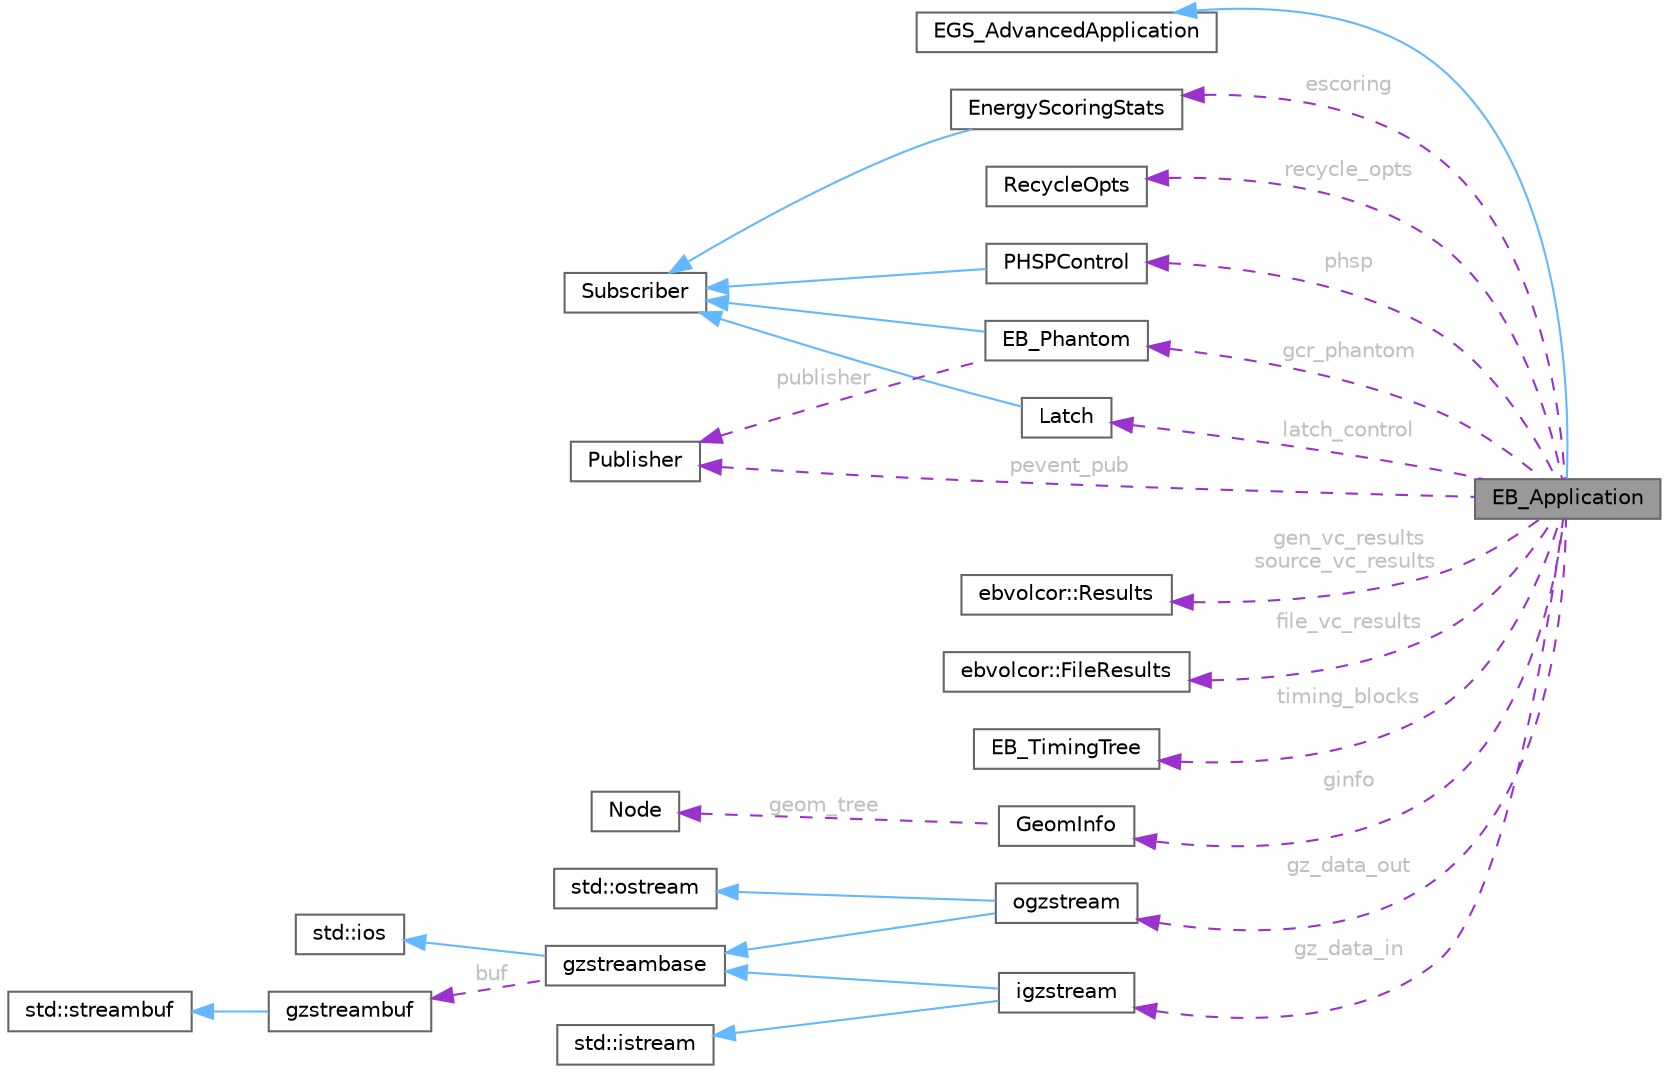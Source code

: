 digraph "EB_Application"
{
 // LATEX_PDF_SIZE
  bgcolor="transparent";
  edge [fontname=Helvetica,fontsize=10,labelfontname=Helvetica,labelfontsize=10];
  node [fontname=Helvetica,fontsize=10,shape=box,height=0.2,width=0.4];
  rankdir="LR";
  Node1 [id="Node000001",label="EB_Application",height=0.2,width=0.4,color="gray40", fillcolor="grey60", style="filled", fontcolor="black",tooltip="The main egs_brachy application class. See the Main Page for full documentation."];
  Node2 -> Node1 [id="edge1_Node000001_Node000002",dir="back",color="steelblue1",style="solid",tooltip=" "];
  Node2 [id="Node000002",label="EGS_AdvancedApplication",height=0.2,width=0.4,color="gray40", fillcolor="white", style="filled",tooltip=" "];
  Node3 -> Node1 [id="edge2_Node000001_Node000003",dir="back",color="darkorchid3",style="dashed",tooltip=" ",label=" escoring",fontcolor="grey" ];
  Node3 [id="Node000003",label="EnergyScoringStats",height=0.2,width=0.4,color="gray40", fillcolor="white", style="filled",URL="$classEnergyScoringStats.html",tooltip="a class to use for scoring information about total energy initialzed, escaping sources etc"];
  Node4 -> Node3 [id="edge3_Node000003_Node000004",dir="back",color="steelblue1",style="solid",tooltip=" "];
  Node4 [id="Node000004",label="Subscriber",height=0.2,width=0.4,color="gray40", fillcolor="white", style="filled",URL="$classSubscriber.html",tooltip=" "];
  Node5 -> Node1 [id="edge4_Node000001_Node000005",dir="back",color="darkorchid3",style="dashed",tooltip=" ",label=" recycle_opts",fontcolor="grey" ];
  Node5 [id="Node000005",label="RecycleOpts",height=0.2,width=0.4,color="gray40", fillcolor="white", style="filled",URL="$classRecycleOpts.html",tooltip=" "];
  Node6 -> Node1 [id="edge5_Node000001_Node000006",dir="back",color="darkorchid3",style="dashed",tooltip=" ",label=" phsp",fontcolor="grey" ];
  Node6 [id="Node000006",label="PHSPControl",height=0.2,width=0.4,color="gray40", fillcolor="white", style="filled",URL="$classPHSPControl.html",tooltip=" "];
  Node4 -> Node6 [id="edge6_Node000006_Node000004",dir="back",color="steelblue1",style="solid",tooltip=" "];
  Node7 -> Node1 [id="edge7_Node000001_Node000007",dir="back",color="darkorchid3",style="dashed",tooltip=" ",label=" ginfo",fontcolor="grey" ];
  Node7 [id="Node000007",label="GeomInfo",height=0.2,width=0.4,color="gray40", fillcolor="white", style="filled",URL="$classGeomInfo.html",tooltip="a container for organizing meta data about the geometries"];
  Node8 -> Node7 [id="edge8_Node000007_Node000008",dir="back",color="darkorchid3",style="dashed",tooltip=" ",label=" geom_tree",fontcolor="grey" ];
  Node8 [id="Node000008",label="Node",height=0.2,width=0.4,color="gray40", fillcolor="white", style="filled",URL="$classNode.html",tooltip=" "];
  Node9 -> Node1 [id="edge9_Node000001_Node000009",dir="back",color="darkorchid3",style="dashed",tooltip=" ",label=" gcr_phantom",fontcolor="grey" ];
  Node9 [id="Node000009",label="EB_Phantom",height=0.2,width=0.4,color="gray40", fillcolor="white", style="filled",URL="$classEB__Phantom.html",tooltip="A class to represent a single phantom for scoring dose in egs_brachy."];
  Node4 -> Node9 [id="edge10_Node000009_Node000004",dir="back",color="steelblue1",style="solid",tooltip=" "];
  Node10 -> Node9 [id="edge11_Node000009_Node000010",dir="back",color="darkorchid3",style="dashed",tooltip=" ",label=" publisher",fontcolor="grey" ];
  Node10 [id="Node000010",label="Publisher",height=0.2,width=0.4,color="gray40", fillcolor="white", style="filled",URL="$classPublisher.html",tooltip=" "];
  Node11 -> Node1 [id="edge12_Node000001_Node000011",dir="back",color="darkorchid3",style="dashed",tooltip=" ",label=" gen_vc_results\nsource_vc_results",fontcolor="grey" ];
  Node11 [id="Node000011",label="ebvolcor::Results",height=0.2,width=0.4,color="gray40", fillcolor="white", style="filled",URL="$structebvolcor_1_1Results.html",tooltip="Struct used to collect and output results about a volume correction run."];
  Node12 -> Node1 [id="edge13_Node000001_Node000012",dir="back",color="darkorchid3",style="dashed",tooltip=" ",label=" file_vc_results",fontcolor="grey" ];
  Node12 [id="Node000012",label="ebvolcor::FileResults",height=0.2,width=0.4,color="gray40", fillcolor="white", style="filled",URL="$structebvolcor_1_1FileResults.html",tooltip=" "];
  Node10 -> Node1 [id="edge14_Node000001_Node000010",dir="back",color="darkorchid3",style="dashed",tooltip=" ",label=" pevent_pub",fontcolor="grey" ];
  Node13 -> Node1 [id="edge15_Node000001_Node000013",dir="back",color="darkorchid3",style="dashed",tooltip=" ",label=" timing_blocks",fontcolor="grey" ];
  Node13 [id="Node000013",label="EB_TimingTree",height=0.2,width=0.4,color="gray40", fillcolor="white", style="filled",URL="$classEB__TimingTree.html",tooltip=" "];
  Node14 -> Node1 [id="edge16_Node000001_Node000014",dir="back",color="darkorchid3",style="dashed",tooltip=" ",label=" gz_data_out",fontcolor="grey" ];
  Node14 [id="Node000014",label="ogzstream",height=0.2,width=0.4,color="gray40", fillcolor="white", style="filled",URL="$classogzstream.html",tooltip=" "];
  Node15 -> Node14 [id="edge17_Node000014_Node000015",dir="back",color="steelblue1",style="solid",tooltip=" "];
  Node15 [id="Node000015",label="gzstreambase",height=0.2,width=0.4,color="gray40", fillcolor="white", style="filled",URL="$classgzstreambase.html",tooltip=" "];
  Node16 -> Node15 [id="edge18_Node000015_Node000016",dir="back",color="steelblue1",style="solid",tooltip=" "];
  Node16 [id="Node000016",label="std::ios",height=0.2,width=0.4,color="gray40", fillcolor="white", style="filled",tooltip=" "];
  Node17 -> Node15 [id="edge19_Node000015_Node000017",dir="back",color="darkorchid3",style="dashed",tooltip=" ",label=" buf",fontcolor="grey" ];
  Node17 [id="Node000017",label="gzstreambuf",height=0.2,width=0.4,color="gray40", fillcolor="white", style="filled",URL="$classgzstreambuf.html",tooltip=" "];
  Node18 -> Node17 [id="edge20_Node000017_Node000018",dir="back",color="steelblue1",style="solid",tooltip=" "];
  Node18 [id="Node000018",label="std::streambuf",height=0.2,width=0.4,color="gray40", fillcolor="white", style="filled",tooltip=" "];
  Node19 -> Node14 [id="edge21_Node000014_Node000019",dir="back",color="steelblue1",style="solid",tooltip=" "];
  Node19 [id="Node000019",label="std::ostream",height=0.2,width=0.4,color="gray40", fillcolor="white", style="filled",tooltip=" "];
  Node20 -> Node1 [id="edge22_Node000001_Node000020",dir="back",color="darkorchid3",style="dashed",tooltip=" ",label=" gz_data_in",fontcolor="grey" ];
  Node20 [id="Node000020",label="igzstream",height=0.2,width=0.4,color="gray40", fillcolor="white", style="filled",URL="$classigzstream.html",tooltip=" "];
  Node15 -> Node20 [id="edge23_Node000020_Node000015",dir="back",color="steelblue1",style="solid",tooltip=" "];
  Node21 -> Node20 [id="edge24_Node000020_Node000021",dir="back",color="steelblue1",style="solid",tooltip=" "];
  Node21 [id="Node000021",label="std::istream",height=0.2,width=0.4,color="gray40", fillcolor="white", style="filled",tooltip=" "];
  Node22 -> Node1 [id="edge25_Node000001_Node000022",dir="back",color="darkorchid3",style="dashed",tooltip=" ",label=" latch_control",fontcolor="grey" ];
  Node22 [id="Node000022",label="Latch",height=0.2,width=0.4,color="gray40", fillcolor="white", style="filled",URL="$classLatch.html",tooltip="A class for handling latch bits relevant to egs_brachy. The Latch class listens for particle events a..."];
  Node4 -> Node22 [id="edge26_Node000022_Node000004",dir="back",color="steelblue1",style="solid",tooltip=" "];
}
